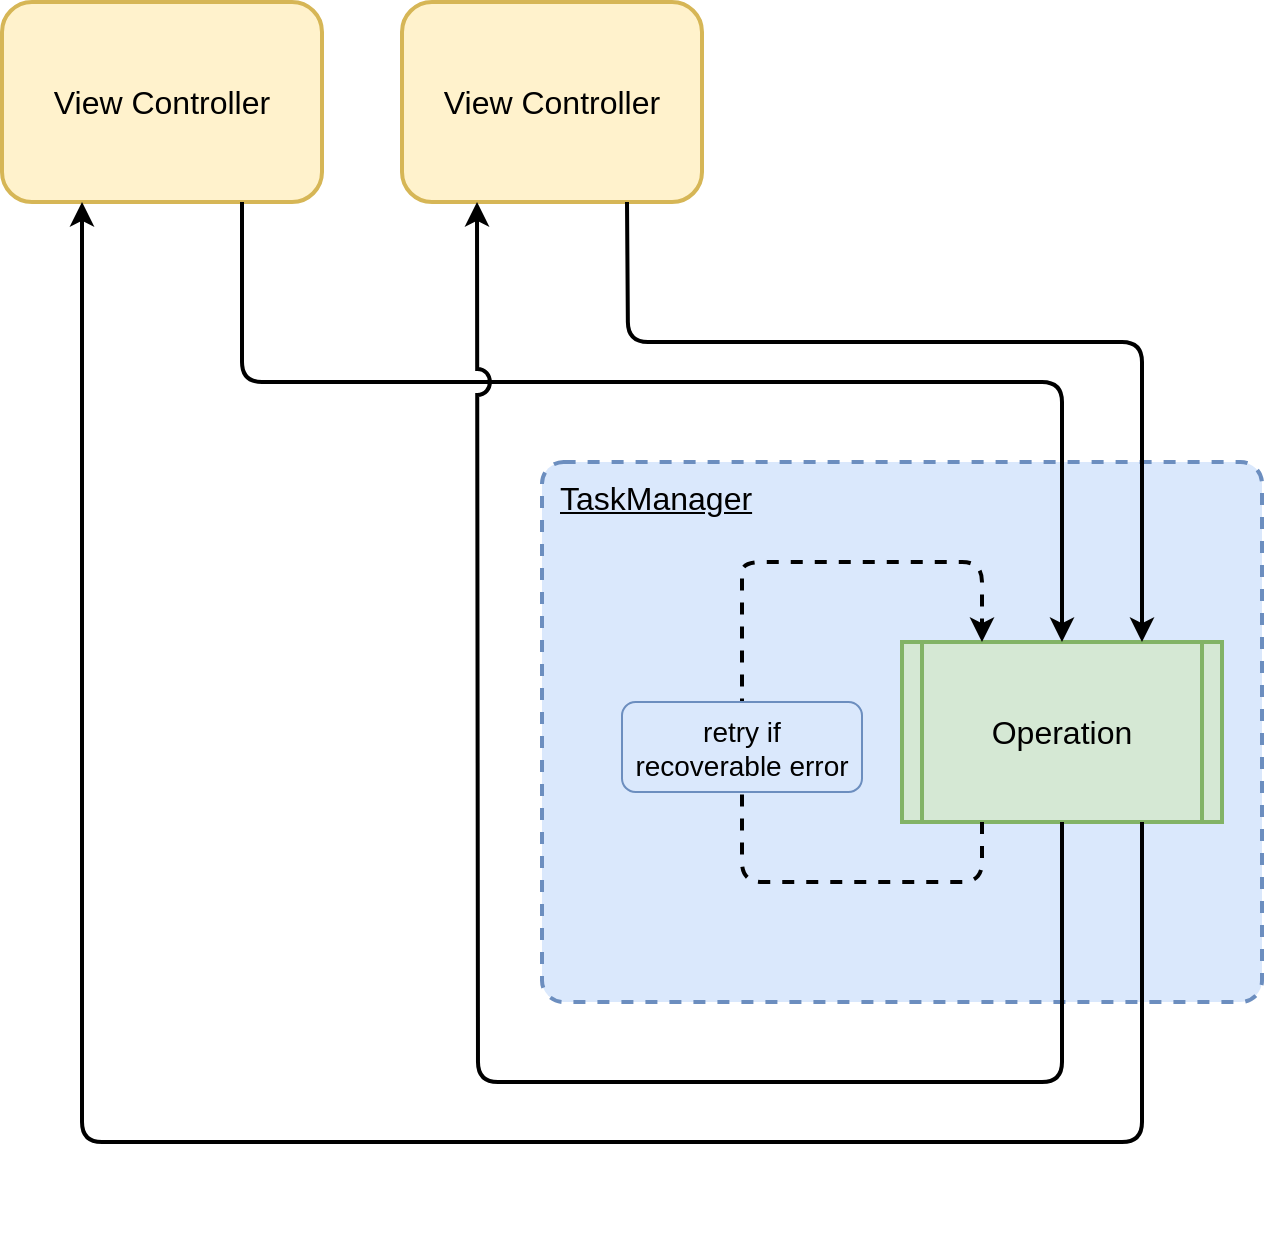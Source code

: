 <mxfile version="14.5.7" type="device"><diagram name="Page-1" id="5f0bae14-7c28-e335-631c-24af17079c00"><mxGraphModel dx="1426" dy="832" grid="1" gridSize="10" guides="1" tooltips="1" connect="1" arrows="1" fold="1" page="1" pageScale="1" pageWidth="1100" pageHeight="850" background="#ffffff" math="0" shadow="0"><root><mxCell id="0"/><mxCell id="1" parent="0"/><mxCell id="hvFzC225CWjzUh0TcllB-15" value="&lt;u style=&quot;font-size: 16px;&quot;&gt;TaskManager&lt;/u&gt;" style="rounded=1;whiteSpace=wrap;html=1;shadow=0;strokeColor=#6c8ebf;fillColor=#dae8fc;align=left;labelPosition=center;verticalLabelPosition=middle;verticalAlign=top;dashed=1;fontSize=16;arcSize=4;perimeterSpacing=2;spacingTop=2;spacingLeft=7;strokeWidth=2;" parent="1" vertex="1"><mxGeometry x="440" y="360" width="360" height="270" as="geometry"/></mxCell><mxCell id="hvFzC225CWjzUh0TcllB-2" value="View Controller" style="rounded=1;whiteSpace=wrap;html=1;fillColor=#fff2cc;strokeColor=#d6b656;horizontal=1;fontSize=16;strokeWidth=2;" parent="1" vertex="1"><mxGeometry x="170" y="130" width="160" height="100" as="geometry"/></mxCell><mxCell id="hvFzC225CWjzUh0TcllB-3" value="View Controller" style="rounded=1;whiteSpace=wrap;html=1;fillColor=#fff2cc;strokeColor=#d6b656;fontSize=16;strokeWidth=2;" parent="1" vertex="1"><mxGeometry x="370" y="130" width="150" height="100" as="geometry"/></mxCell><mxCell id="hvFzC225CWjzUh0TcllB-6" value="Operation" style="shape=process;whiteSpace=wrap;html=1;backgroundOutline=1;shadow=0;strokeColor=#82b366;fillColor=#d5e8d4;size=0.062;fontSize=16;strokeWidth=2;" parent="1" vertex="1"><mxGeometry x="620" y="450" width="160" height="90" as="geometry"/></mxCell><mxCell id="hvFzC225CWjzUh0TcllB-7" value="" style="endArrow=classic;html=1;exitX=0.75;exitY=1;exitDx=0;exitDy=0;entryX=0.75;entryY=0;entryDx=0;entryDy=0;strokeWidth=2;jumpStyle=none;" parent="1" source="hvFzC225CWjzUh0TcllB-3" target="hvFzC225CWjzUh0TcllB-6" edge="1"><mxGeometry width="50" height="50" relative="1" as="geometry"><mxPoint x="520" y="550" as="sourcePoint"/><mxPoint x="570" y="500" as="targetPoint"/><Array as="points"><mxPoint x="483" y="300"/><mxPoint x="740" y="300"/></Array></mxGeometry></mxCell><mxCell id="hvFzC225CWjzUh0TcllB-8" value="" style="endArrow=classic;html=1;exitX=0.75;exitY=1;exitDx=0;exitDy=0;entryX=0.5;entryY=0;entryDx=0;entryDy=0;strokeWidth=2;" parent="1" source="hvFzC225CWjzUh0TcllB-2" target="hvFzC225CWjzUh0TcllB-6" edge="1"><mxGeometry width="50" height="50" relative="1" as="geometry"><mxPoint x="520" y="550" as="sourcePoint"/><mxPoint x="570" y="500" as="targetPoint"/><Array as="points"><mxPoint x="290" y="320"/><mxPoint x="700" y="320"/></Array></mxGeometry></mxCell><mxCell id="hvFzC225CWjzUh0TcllB-9" value="" style="endArrow=classic;html=1;dashed=1;entryX=0.25;entryY=0;entryDx=0;entryDy=0;exitX=0.25;exitY=1;exitDx=0;exitDy=0;strokeWidth=2;" parent="1" source="hvFzC225CWjzUh0TcllB-6" target="hvFzC225CWjzUh0TcllB-6" edge="1"><mxGeometry width="50" height="50" relative="1" as="geometry"><mxPoint x="360" y="510" as="sourcePoint"/><mxPoint x="410" y="460" as="targetPoint"/><Array as="points"><mxPoint x="660" y="570"/><mxPoint x="540" y="570"/><mxPoint x="540" y="430"/><mxPoint x="540" y="410"/><mxPoint x="660" y="410"/></Array></mxGeometry></mxCell><mxCell id="hvFzC225CWjzUh0TcllB-10" value="retry if &lt;br style=&quot;font-size: 14px;&quot;&gt;recoverable error" style="rounded=1;whiteSpace=wrap;html=1;shadow=0;fillColor=#dae8fc;strokeColor=#6c8ebf;fontSize=14;perimeterSpacing=0;glass=0;sketch=0;" parent="1" vertex="1"><mxGeometry x="480" y="480" width="120" height="45" as="geometry"/></mxCell><mxCell id="hvFzC225CWjzUh0TcllB-12" value="" style="endArrow=classic;html=1;exitX=0.75;exitY=1;exitDx=0;exitDy=0;entryX=0.25;entryY=1;entryDx=0;entryDy=0;strokeWidth=2;" parent="1" source="hvFzC225CWjzUh0TcllB-6" target="hvFzC225CWjzUh0TcllB-2" edge="1"><mxGeometry width="50" height="50" relative="1" as="geometry"><mxPoint x="520" y="540" as="sourcePoint"/><mxPoint x="570" y="490" as="targetPoint"/><Array as="points"><mxPoint x="740" y="700"/><mxPoint x="210" y="700"/></Array></mxGeometry></mxCell><mxCell id="hvFzC225CWjzUh0TcllB-13" value="" style="endArrow=classic;html=1;exitX=0.5;exitY=1;exitDx=0;exitDy=0;entryX=0.25;entryY=1;entryDx=0;entryDy=0;strokeWidth=2;jumpStyle=arc;jumpSize=11;" parent="1" source="hvFzC225CWjzUh0TcllB-6" target="hvFzC225CWjzUh0TcllB-3" edge="1"><mxGeometry width="50" height="50" relative="1" as="geometry"><mxPoint x="910" y="585" as="sourcePoint"/><mxPoint x="160" y="240" as="targetPoint"/><Array as="points"><mxPoint x="700" y="670"/><mxPoint x="408" y="670"/></Array></mxGeometry></mxCell><mxCell id="hvFzC225CWjzUh0TcllB-14" style="edgeStyle=orthogonalEdgeStyle;rounded=0;orthogonalLoop=1;jettySize=auto;html=1;exitX=0;exitY=0;exitDx=400;exitDy=245;exitPerimeter=0;" parent="1" edge="1"><mxGeometry relative="1" as="geometry"><mxPoint x="605" y="740" as="sourcePoint"/><mxPoint x="605" y="740" as="targetPoint"/></mxGeometry></mxCell></root></mxGraphModel></diagram></mxfile>